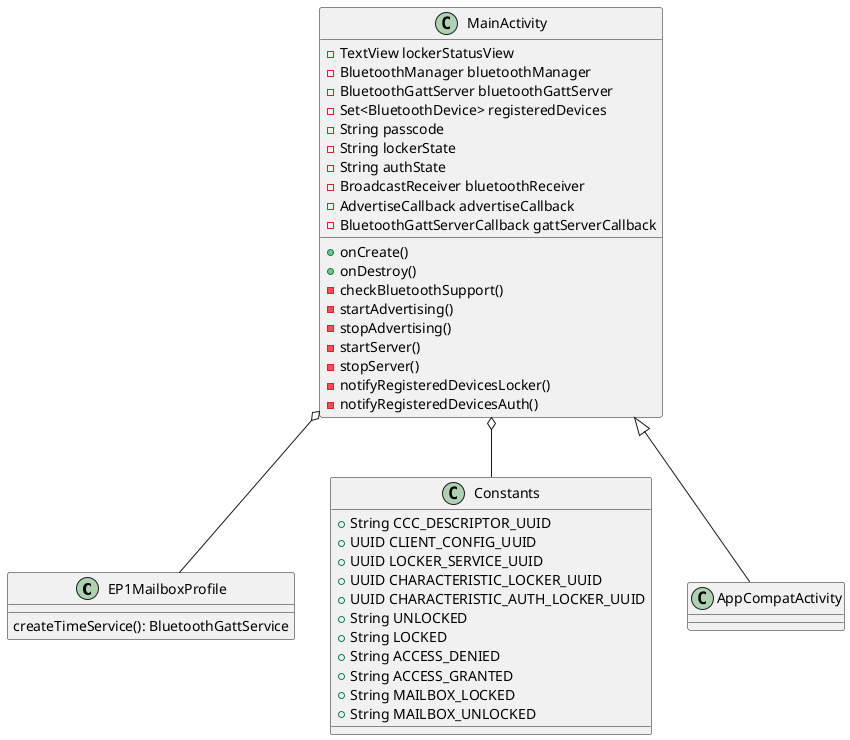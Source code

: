 @startuml
'https://plantuml.com/class-diagram
class EP1MailboxProfile {
'-int dsds
'#String
'+String
createTimeService(): BluetoothGattService
}

class MainActivity {
    -TextView lockerStatusView
    -BluetoothManager bluetoothManager
    -BluetoothGattServer bluetoothGattServer
    -Set<BluetoothDevice> registeredDevices
    -String passcode
    -String lockerState
    -String authState
    -BroadcastReceiver bluetoothReceiver
    -AdvertiseCallback advertiseCallback
    -BluetoothGattServerCallback gattServerCallback
    +onCreate()
    +onDestroy()
    -checkBluetoothSupport()
    -startAdvertising()
    -stopAdvertising()
    -startServer()
    -stopServer()
    -notifyRegisteredDevicesLocker()
    -notifyRegisteredDevicesAuth()
}

class Constants {
   +String CCC_DESCRIPTOR_UUID
   +UUID CLIENT_CONFIG_UUID
   +UUID LOCKER_SERVICE_UUID
   +UUID CHARACTERISTIC_LOCKER_UUID
   +UUID CHARACTERISTIC_AUTH_LOCKER_UUID
   +String UNLOCKED
   +String LOCKED
   +String ACCESS_DENIED
   +String ACCESS_GRANTED
   +String MAILBOX_LOCKED
   +String MAILBOX_UNLOCKED
}

class AppCompatActivity {
}
MainActivity <|-- AppCompatActivity
MainActivity o-- EP1MailboxProfile
MainActivity o-- Constants
@enduml